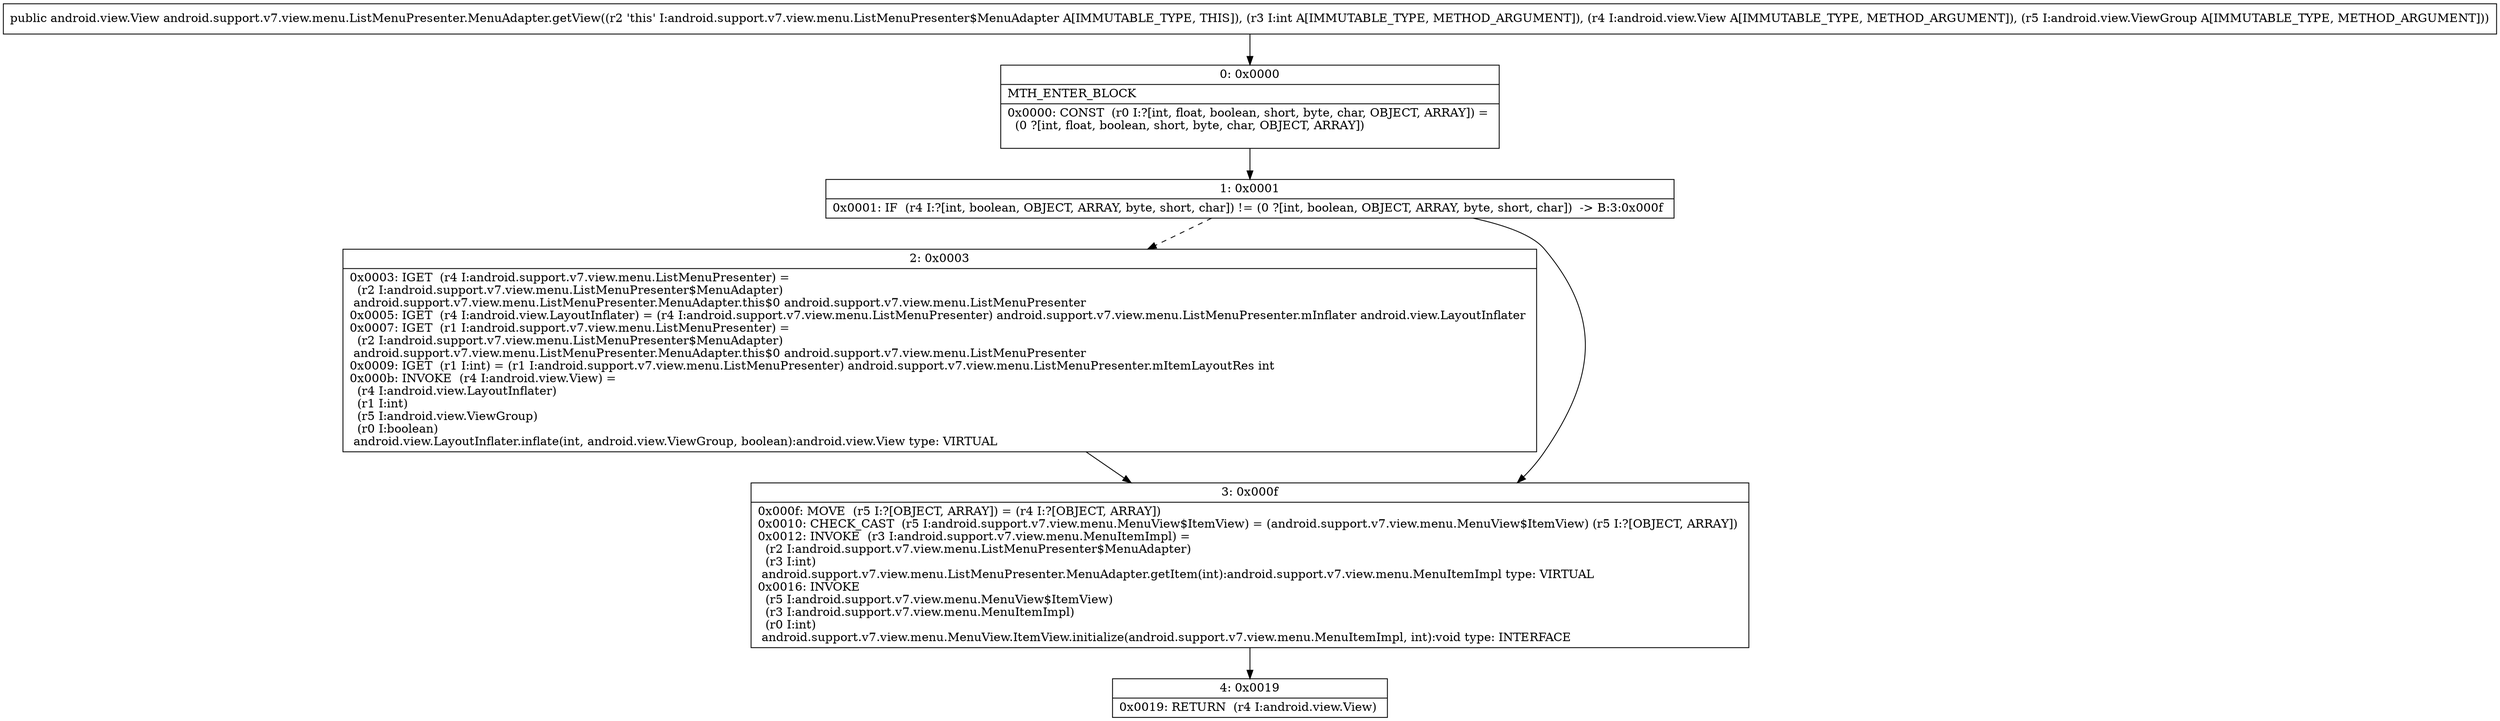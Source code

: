 digraph "CFG forandroid.support.v7.view.menu.ListMenuPresenter.MenuAdapter.getView(ILandroid\/view\/View;Landroid\/view\/ViewGroup;)Landroid\/view\/View;" {
Node_0 [shape=record,label="{0\:\ 0x0000|MTH_ENTER_BLOCK\l|0x0000: CONST  (r0 I:?[int, float, boolean, short, byte, char, OBJECT, ARRAY]) = \l  (0 ?[int, float, boolean, short, byte, char, OBJECT, ARRAY])\l \l}"];
Node_1 [shape=record,label="{1\:\ 0x0001|0x0001: IF  (r4 I:?[int, boolean, OBJECT, ARRAY, byte, short, char]) != (0 ?[int, boolean, OBJECT, ARRAY, byte, short, char])  \-\> B:3:0x000f \l}"];
Node_2 [shape=record,label="{2\:\ 0x0003|0x0003: IGET  (r4 I:android.support.v7.view.menu.ListMenuPresenter) = \l  (r2 I:android.support.v7.view.menu.ListMenuPresenter$MenuAdapter)\l android.support.v7.view.menu.ListMenuPresenter.MenuAdapter.this$0 android.support.v7.view.menu.ListMenuPresenter \l0x0005: IGET  (r4 I:android.view.LayoutInflater) = (r4 I:android.support.v7.view.menu.ListMenuPresenter) android.support.v7.view.menu.ListMenuPresenter.mInflater android.view.LayoutInflater \l0x0007: IGET  (r1 I:android.support.v7.view.menu.ListMenuPresenter) = \l  (r2 I:android.support.v7.view.menu.ListMenuPresenter$MenuAdapter)\l android.support.v7.view.menu.ListMenuPresenter.MenuAdapter.this$0 android.support.v7.view.menu.ListMenuPresenter \l0x0009: IGET  (r1 I:int) = (r1 I:android.support.v7.view.menu.ListMenuPresenter) android.support.v7.view.menu.ListMenuPresenter.mItemLayoutRes int \l0x000b: INVOKE  (r4 I:android.view.View) = \l  (r4 I:android.view.LayoutInflater)\l  (r1 I:int)\l  (r5 I:android.view.ViewGroup)\l  (r0 I:boolean)\l android.view.LayoutInflater.inflate(int, android.view.ViewGroup, boolean):android.view.View type: VIRTUAL \l}"];
Node_3 [shape=record,label="{3\:\ 0x000f|0x000f: MOVE  (r5 I:?[OBJECT, ARRAY]) = (r4 I:?[OBJECT, ARRAY]) \l0x0010: CHECK_CAST  (r5 I:android.support.v7.view.menu.MenuView$ItemView) = (android.support.v7.view.menu.MenuView$ItemView) (r5 I:?[OBJECT, ARRAY]) \l0x0012: INVOKE  (r3 I:android.support.v7.view.menu.MenuItemImpl) = \l  (r2 I:android.support.v7.view.menu.ListMenuPresenter$MenuAdapter)\l  (r3 I:int)\l android.support.v7.view.menu.ListMenuPresenter.MenuAdapter.getItem(int):android.support.v7.view.menu.MenuItemImpl type: VIRTUAL \l0x0016: INVOKE  \l  (r5 I:android.support.v7.view.menu.MenuView$ItemView)\l  (r3 I:android.support.v7.view.menu.MenuItemImpl)\l  (r0 I:int)\l android.support.v7.view.menu.MenuView.ItemView.initialize(android.support.v7.view.menu.MenuItemImpl, int):void type: INTERFACE \l}"];
Node_4 [shape=record,label="{4\:\ 0x0019|0x0019: RETURN  (r4 I:android.view.View) \l}"];
MethodNode[shape=record,label="{public android.view.View android.support.v7.view.menu.ListMenuPresenter.MenuAdapter.getView((r2 'this' I:android.support.v7.view.menu.ListMenuPresenter$MenuAdapter A[IMMUTABLE_TYPE, THIS]), (r3 I:int A[IMMUTABLE_TYPE, METHOD_ARGUMENT]), (r4 I:android.view.View A[IMMUTABLE_TYPE, METHOD_ARGUMENT]), (r5 I:android.view.ViewGroup A[IMMUTABLE_TYPE, METHOD_ARGUMENT])) }"];
MethodNode -> Node_0;
Node_0 -> Node_1;
Node_1 -> Node_2[style=dashed];
Node_1 -> Node_3;
Node_2 -> Node_3;
Node_3 -> Node_4;
}

